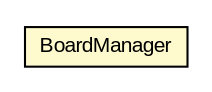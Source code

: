 #!/usr/local/bin/dot
#
# Class diagram 
# Generated by UMLGraph version R5_6-24-gf6e263 (http://www.umlgraph.org/)
#

digraph G {
	edge [fontname="arial",fontsize=10,labelfontname="arial",labelfontsize=10];
	node [fontname="arial",fontsize=10,shape=plaintext];
	nodesep=0.25;
	ranksep=0.5;
	// BoardManager
	c45 [label=<<table title="BoardManager" border="0" cellborder="1" cellspacing="0" cellpadding="2" port="p" bgcolor="lemonChiffon" href="./BoardManager.html">
		<tr><td><table border="0" cellspacing="0" cellpadding="1">
<tr><td align="center" balign="center"> BoardManager </td></tr>
		</table></td></tr>
		</table>>, URL="./BoardManager.html", fontname="arial", fontcolor="black", fontsize=10.0];
}

